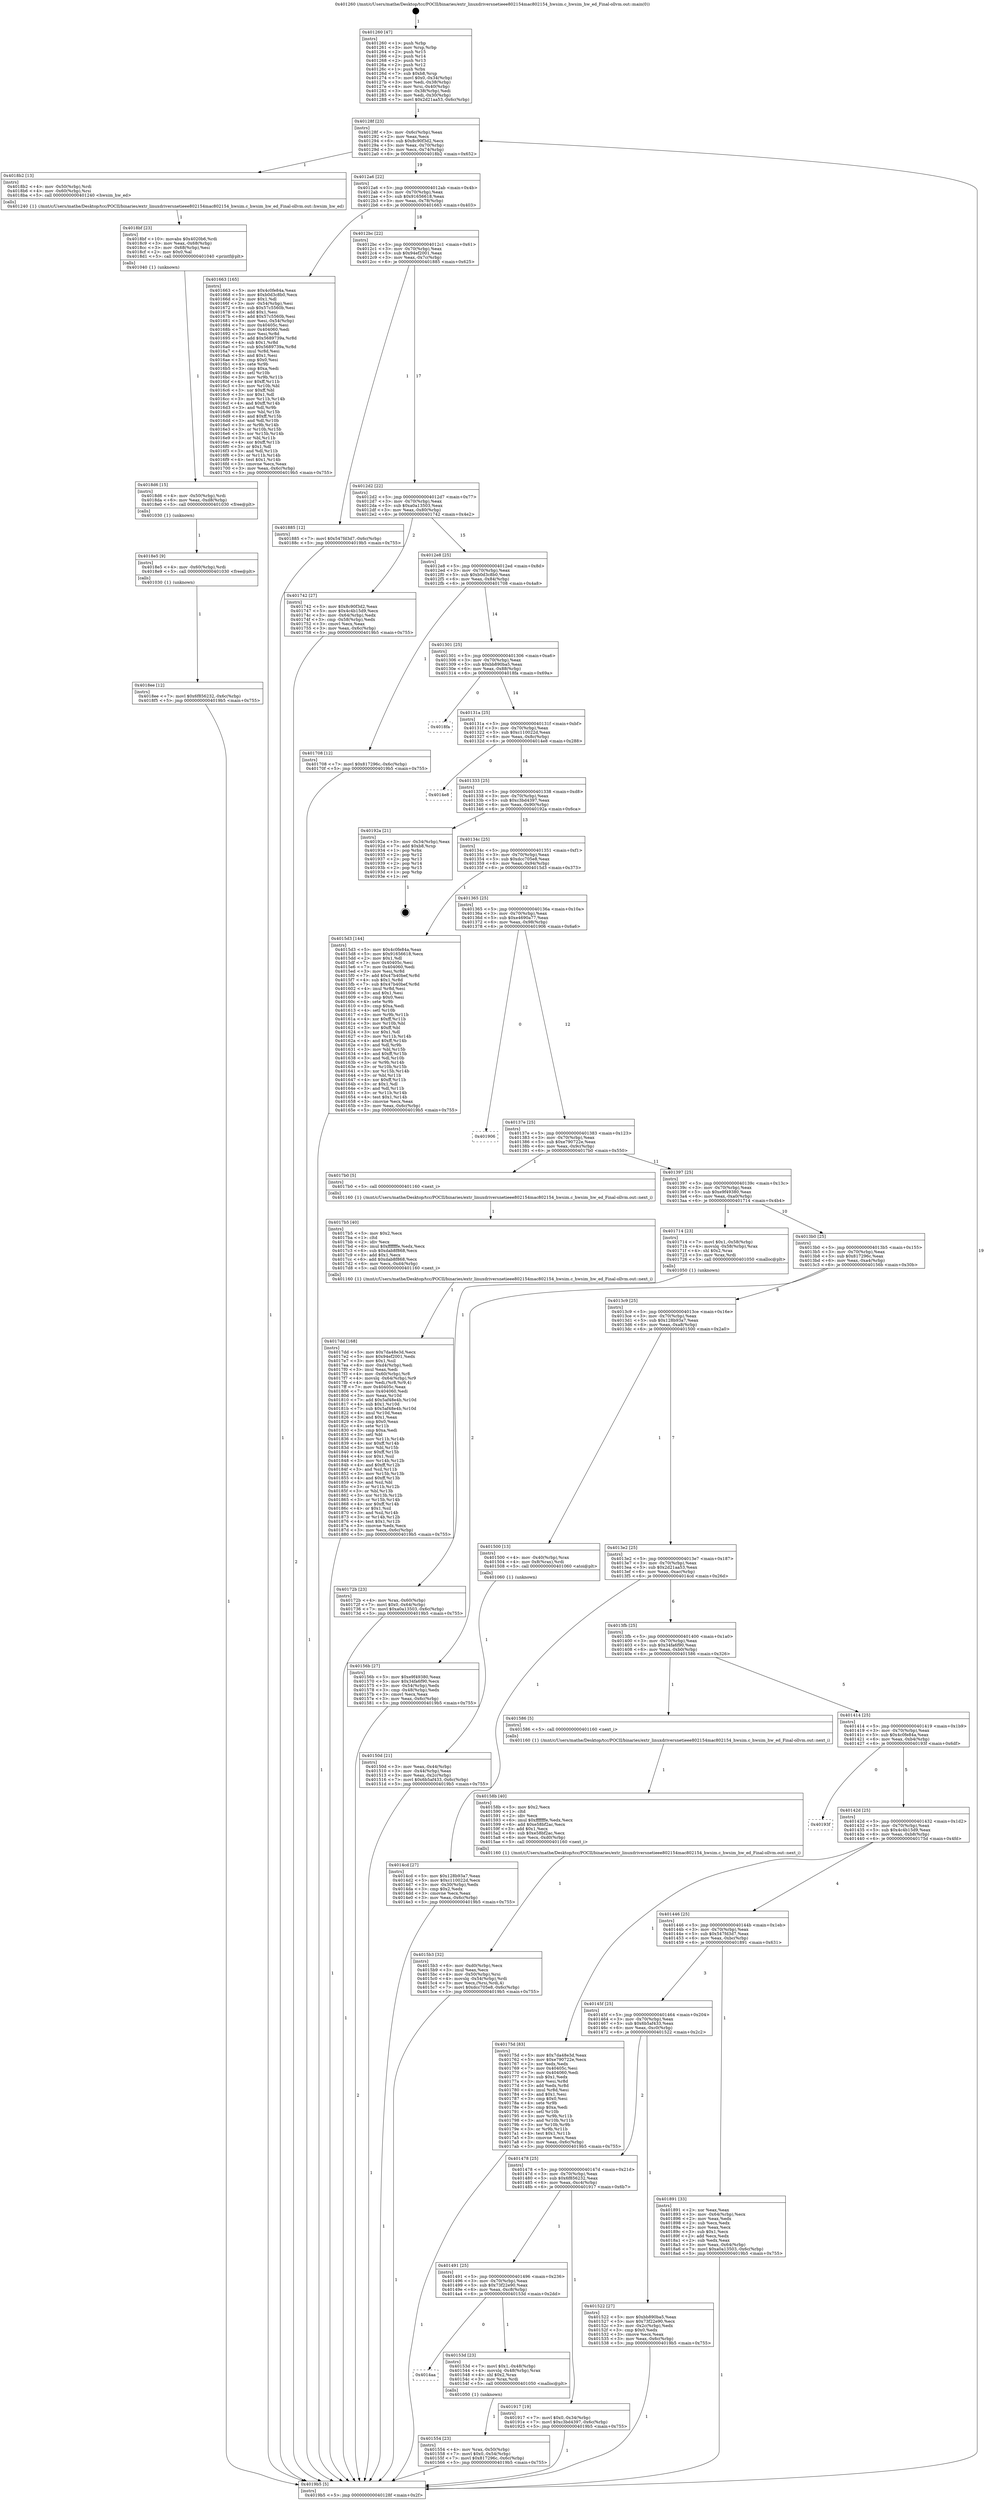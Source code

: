 digraph "0x401260" {
  label = "0x401260 (/mnt/c/Users/mathe/Desktop/tcc/POCII/binaries/extr_linuxdriversnetieee802154mac802154_hwsim.c_hwsim_hw_ed_Final-ollvm.out::main(0))"
  labelloc = "t"
  node[shape=record]

  Entry [label="",width=0.3,height=0.3,shape=circle,fillcolor=black,style=filled]
  "0x40128f" [label="{
     0x40128f [23]\l
     | [instrs]\l
     &nbsp;&nbsp;0x40128f \<+3\>: mov -0x6c(%rbp),%eax\l
     &nbsp;&nbsp;0x401292 \<+2\>: mov %eax,%ecx\l
     &nbsp;&nbsp;0x401294 \<+6\>: sub $0x8c90f3d2,%ecx\l
     &nbsp;&nbsp;0x40129a \<+3\>: mov %eax,-0x70(%rbp)\l
     &nbsp;&nbsp;0x40129d \<+3\>: mov %ecx,-0x74(%rbp)\l
     &nbsp;&nbsp;0x4012a0 \<+6\>: je 00000000004018b2 \<main+0x652\>\l
  }"]
  "0x4018b2" [label="{
     0x4018b2 [13]\l
     | [instrs]\l
     &nbsp;&nbsp;0x4018b2 \<+4\>: mov -0x50(%rbp),%rdi\l
     &nbsp;&nbsp;0x4018b6 \<+4\>: mov -0x60(%rbp),%rsi\l
     &nbsp;&nbsp;0x4018ba \<+5\>: call 0000000000401240 \<hwsim_hw_ed\>\l
     | [calls]\l
     &nbsp;&nbsp;0x401240 \{1\} (/mnt/c/Users/mathe/Desktop/tcc/POCII/binaries/extr_linuxdriversnetieee802154mac802154_hwsim.c_hwsim_hw_ed_Final-ollvm.out::hwsim_hw_ed)\l
  }"]
  "0x4012a6" [label="{
     0x4012a6 [22]\l
     | [instrs]\l
     &nbsp;&nbsp;0x4012a6 \<+5\>: jmp 00000000004012ab \<main+0x4b\>\l
     &nbsp;&nbsp;0x4012ab \<+3\>: mov -0x70(%rbp),%eax\l
     &nbsp;&nbsp;0x4012ae \<+5\>: sub $0x91656618,%eax\l
     &nbsp;&nbsp;0x4012b3 \<+3\>: mov %eax,-0x78(%rbp)\l
     &nbsp;&nbsp;0x4012b6 \<+6\>: je 0000000000401663 \<main+0x403\>\l
  }"]
  Exit [label="",width=0.3,height=0.3,shape=circle,fillcolor=black,style=filled,peripheries=2]
  "0x401663" [label="{
     0x401663 [165]\l
     | [instrs]\l
     &nbsp;&nbsp;0x401663 \<+5\>: mov $0x4c0fe84a,%eax\l
     &nbsp;&nbsp;0x401668 \<+5\>: mov $0xb0d3c8b0,%ecx\l
     &nbsp;&nbsp;0x40166d \<+2\>: mov $0x1,%dl\l
     &nbsp;&nbsp;0x40166f \<+3\>: mov -0x54(%rbp),%esi\l
     &nbsp;&nbsp;0x401672 \<+6\>: sub $0x57c5560b,%esi\l
     &nbsp;&nbsp;0x401678 \<+3\>: add $0x1,%esi\l
     &nbsp;&nbsp;0x40167b \<+6\>: add $0x57c5560b,%esi\l
     &nbsp;&nbsp;0x401681 \<+3\>: mov %esi,-0x54(%rbp)\l
     &nbsp;&nbsp;0x401684 \<+7\>: mov 0x40405c,%esi\l
     &nbsp;&nbsp;0x40168b \<+7\>: mov 0x404060,%edi\l
     &nbsp;&nbsp;0x401692 \<+3\>: mov %esi,%r8d\l
     &nbsp;&nbsp;0x401695 \<+7\>: add $0x5689739a,%r8d\l
     &nbsp;&nbsp;0x40169c \<+4\>: sub $0x1,%r8d\l
     &nbsp;&nbsp;0x4016a0 \<+7\>: sub $0x5689739a,%r8d\l
     &nbsp;&nbsp;0x4016a7 \<+4\>: imul %r8d,%esi\l
     &nbsp;&nbsp;0x4016ab \<+3\>: and $0x1,%esi\l
     &nbsp;&nbsp;0x4016ae \<+3\>: cmp $0x0,%esi\l
     &nbsp;&nbsp;0x4016b1 \<+4\>: sete %r9b\l
     &nbsp;&nbsp;0x4016b5 \<+3\>: cmp $0xa,%edi\l
     &nbsp;&nbsp;0x4016b8 \<+4\>: setl %r10b\l
     &nbsp;&nbsp;0x4016bc \<+3\>: mov %r9b,%r11b\l
     &nbsp;&nbsp;0x4016bf \<+4\>: xor $0xff,%r11b\l
     &nbsp;&nbsp;0x4016c3 \<+3\>: mov %r10b,%bl\l
     &nbsp;&nbsp;0x4016c6 \<+3\>: xor $0xff,%bl\l
     &nbsp;&nbsp;0x4016c9 \<+3\>: xor $0x1,%dl\l
     &nbsp;&nbsp;0x4016cc \<+3\>: mov %r11b,%r14b\l
     &nbsp;&nbsp;0x4016cf \<+4\>: and $0xff,%r14b\l
     &nbsp;&nbsp;0x4016d3 \<+3\>: and %dl,%r9b\l
     &nbsp;&nbsp;0x4016d6 \<+3\>: mov %bl,%r15b\l
     &nbsp;&nbsp;0x4016d9 \<+4\>: and $0xff,%r15b\l
     &nbsp;&nbsp;0x4016dd \<+3\>: and %dl,%r10b\l
     &nbsp;&nbsp;0x4016e0 \<+3\>: or %r9b,%r14b\l
     &nbsp;&nbsp;0x4016e3 \<+3\>: or %r10b,%r15b\l
     &nbsp;&nbsp;0x4016e6 \<+3\>: xor %r15b,%r14b\l
     &nbsp;&nbsp;0x4016e9 \<+3\>: or %bl,%r11b\l
     &nbsp;&nbsp;0x4016ec \<+4\>: xor $0xff,%r11b\l
     &nbsp;&nbsp;0x4016f0 \<+3\>: or $0x1,%dl\l
     &nbsp;&nbsp;0x4016f3 \<+3\>: and %dl,%r11b\l
     &nbsp;&nbsp;0x4016f6 \<+3\>: or %r11b,%r14b\l
     &nbsp;&nbsp;0x4016f9 \<+4\>: test $0x1,%r14b\l
     &nbsp;&nbsp;0x4016fd \<+3\>: cmovne %ecx,%eax\l
     &nbsp;&nbsp;0x401700 \<+3\>: mov %eax,-0x6c(%rbp)\l
     &nbsp;&nbsp;0x401703 \<+5\>: jmp 00000000004019b5 \<main+0x755\>\l
  }"]
  "0x4012bc" [label="{
     0x4012bc [22]\l
     | [instrs]\l
     &nbsp;&nbsp;0x4012bc \<+5\>: jmp 00000000004012c1 \<main+0x61\>\l
     &nbsp;&nbsp;0x4012c1 \<+3\>: mov -0x70(%rbp),%eax\l
     &nbsp;&nbsp;0x4012c4 \<+5\>: sub $0x94ef2001,%eax\l
     &nbsp;&nbsp;0x4012c9 \<+3\>: mov %eax,-0x7c(%rbp)\l
     &nbsp;&nbsp;0x4012cc \<+6\>: je 0000000000401885 \<main+0x625\>\l
  }"]
  "0x4018ee" [label="{
     0x4018ee [12]\l
     | [instrs]\l
     &nbsp;&nbsp;0x4018ee \<+7\>: movl $0x6f856232,-0x6c(%rbp)\l
     &nbsp;&nbsp;0x4018f5 \<+5\>: jmp 00000000004019b5 \<main+0x755\>\l
  }"]
  "0x401885" [label="{
     0x401885 [12]\l
     | [instrs]\l
     &nbsp;&nbsp;0x401885 \<+7\>: movl $0x547fd3d7,-0x6c(%rbp)\l
     &nbsp;&nbsp;0x40188c \<+5\>: jmp 00000000004019b5 \<main+0x755\>\l
  }"]
  "0x4012d2" [label="{
     0x4012d2 [22]\l
     | [instrs]\l
     &nbsp;&nbsp;0x4012d2 \<+5\>: jmp 00000000004012d7 \<main+0x77\>\l
     &nbsp;&nbsp;0x4012d7 \<+3\>: mov -0x70(%rbp),%eax\l
     &nbsp;&nbsp;0x4012da \<+5\>: sub $0xa0a13503,%eax\l
     &nbsp;&nbsp;0x4012df \<+3\>: mov %eax,-0x80(%rbp)\l
     &nbsp;&nbsp;0x4012e2 \<+6\>: je 0000000000401742 \<main+0x4e2\>\l
  }"]
  "0x4018e5" [label="{
     0x4018e5 [9]\l
     | [instrs]\l
     &nbsp;&nbsp;0x4018e5 \<+4\>: mov -0x60(%rbp),%rdi\l
     &nbsp;&nbsp;0x4018e9 \<+5\>: call 0000000000401030 \<free@plt\>\l
     | [calls]\l
     &nbsp;&nbsp;0x401030 \{1\} (unknown)\l
  }"]
  "0x401742" [label="{
     0x401742 [27]\l
     | [instrs]\l
     &nbsp;&nbsp;0x401742 \<+5\>: mov $0x8c90f3d2,%eax\l
     &nbsp;&nbsp;0x401747 \<+5\>: mov $0x4c4b15d9,%ecx\l
     &nbsp;&nbsp;0x40174c \<+3\>: mov -0x64(%rbp),%edx\l
     &nbsp;&nbsp;0x40174f \<+3\>: cmp -0x58(%rbp),%edx\l
     &nbsp;&nbsp;0x401752 \<+3\>: cmovl %ecx,%eax\l
     &nbsp;&nbsp;0x401755 \<+3\>: mov %eax,-0x6c(%rbp)\l
     &nbsp;&nbsp;0x401758 \<+5\>: jmp 00000000004019b5 \<main+0x755\>\l
  }"]
  "0x4012e8" [label="{
     0x4012e8 [25]\l
     | [instrs]\l
     &nbsp;&nbsp;0x4012e8 \<+5\>: jmp 00000000004012ed \<main+0x8d\>\l
     &nbsp;&nbsp;0x4012ed \<+3\>: mov -0x70(%rbp),%eax\l
     &nbsp;&nbsp;0x4012f0 \<+5\>: sub $0xb0d3c8b0,%eax\l
     &nbsp;&nbsp;0x4012f5 \<+6\>: mov %eax,-0x84(%rbp)\l
     &nbsp;&nbsp;0x4012fb \<+6\>: je 0000000000401708 \<main+0x4a8\>\l
  }"]
  "0x4018d6" [label="{
     0x4018d6 [15]\l
     | [instrs]\l
     &nbsp;&nbsp;0x4018d6 \<+4\>: mov -0x50(%rbp),%rdi\l
     &nbsp;&nbsp;0x4018da \<+6\>: mov %eax,-0xd8(%rbp)\l
     &nbsp;&nbsp;0x4018e0 \<+5\>: call 0000000000401030 \<free@plt\>\l
     | [calls]\l
     &nbsp;&nbsp;0x401030 \{1\} (unknown)\l
  }"]
  "0x401708" [label="{
     0x401708 [12]\l
     | [instrs]\l
     &nbsp;&nbsp;0x401708 \<+7\>: movl $0x817296c,-0x6c(%rbp)\l
     &nbsp;&nbsp;0x40170f \<+5\>: jmp 00000000004019b5 \<main+0x755\>\l
  }"]
  "0x401301" [label="{
     0x401301 [25]\l
     | [instrs]\l
     &nbsp;&nbsp;0x401301 \<+5\>: jmp 0000000000401306 \<main+0xa6\>\l
     &nbsp;&nbsp;0x401306 \<+3\>: mov -0x70(%rbp),%eax\l
     &nbsp;&nbsp;0x401309 \<+5\>: sub $0xbb890ba5,%eax\l
     &nbsp;&nbsp;0x40130e \<+6\>: mov %eax,-0x88(%rbp)\l
     &nbsp;&nbsp;0x401314 \<+6\>: je 00000000004018fa \<main+0x69a\>\l
  }"]
  "0x4018bf" [label="{
     0x4018bf [23]\l
     | [instrs]\l
     &nbsp;&nbsp;0x4018bf \<+10\>: movabs $0x4020b6,%rdi\l
     &nbsp;&nbsp;0x4018c9 \<+3\>: mov %eax,-0x68(%rbp)\l
     &nbsp;&nbsp;0x4018cc \<+3\>: mov -0x68(%rbp),%esi\l
     &nbsp;&nbsp;0x4018cf \<+2\>: mov $0x0,%al\l
     &nbsp;&nbsp;0x4018d1 \<+5\>: call 0000000000401040 \<printf@plt\>\l
     | [calls]\l
     &nbsp;&nbsp;0x401040 \{1\} (unknown)\l
  }"]
  "0x4018fa" [label="{
     0x4018fa\l
  }", style=dashed]
  "0x40131a" [label="{
     0x40131a [25]\l
     | [instrs]\l
     &nbsp;&nbsp;0x40131a \<+5\>: jmp 000000000040131f \<main+0xbf\>\l
     &nbsp;&nbsp;0x40131f \<+3\>: mov -0x70(%rbp),%eax\l
     &nbsp;&nbsp;0x401322 \<+5\>: sub $0xc110022d,%eax\l
     &nbsp;&nbsp;0x401327 \<+6\>: mov %eax,-0x8c(%rbp)\l
     &nbsp;&nbsp;0x40132d \<+6\>: je 00000000004014e8 \<main+0x288\>\l
  }"]
  "0x4017dd" [label="{
     0x4017dd [168]\l
     | [instrs]\l
     &nbsp;&nbsp;0x4017dd \<+5\>: mov $0x7da48e3d,%ecx\l
     &nbsp;&nbsp;0x4017e2 \<+5\>: mov $0x94ef2001,%edx\l
     &nbsp;&nbsp;0x4017e7 \<+3\>: mov $0x1,%sil\l
     &nbsp;&nbsp;0x4017ea \<+6\>: mov -0xd4(%rbp),%edi\l
     &nbsp;&nbsp;0x4017f0 \<+3\>: imul %eax,%edi\l
     &nbsp;&nbsp;0x4017f3 \<+4\>: mov -0x60(%rbp),%r8\l
     &nbsp;&nbsp;0x4017f7 \<+4\>: movslq -0x64(%rbp),%r9\l
     &nbsp;&nbsp;0x4017fb \<+4\>: mov %edi,(%r8,%r9,4)\l
     &nbsp;&nbsp;0x4017ff \<+7\>: mov 0x40405c,%eax\l
     &nbsp;&nbsp;0x401806 \<+7\>: mov 0x404060,%edi\l
     &nbsp;&nbsp;0x40180d \<+3\>: mov %eax,%r10d\l
     &nbsp;&nbsp;0x401810 \<+7\>: add $0x5af48e4b,%r10d\l
     &nbsp;&nbsp;0x401817 \<+4\>: sub $0x1,%r10d\l
     &nbsp;&nbsp;0x40181b \<+7\>: sub $0x5af48e4b,%r10d\l
     &nbsp;&nbsp;0x401822 \<+4\>: imul %r10d,%eax\l
     &nbsp;&nbsp;0x401826 \<+3\>: and $0x1,%eax\l
     &nbsp;&nbsp;0x401829 \<+3\>: cmp $0x0,%eax\l
     &nbsp;&nbsp;0x40182c \<+4\>: sete %r11b\l
     &nbsp;&nbsp;0x401830 \<+3\>: cmp $0xa,%edi\l
     &nbsp;&nbsp;0x401833 \<+3\>: setl %bl\l
     &nbsp;&nbsp;0x401836 \<+3\>: mov %r11b,%r14b\l
     &nbsp;&nbsp;0x401839 \<+4\>: xor $0xff,%r14b\l
     &nbsp;&nbsp;0x40183d \<+3\>: mov %bl,%r15b\l
     &nbsp;&nbsp;0x401840 \<+4\>: xor $0xff,%r15b\l
     &nbsp;&nbsp;0x401844 \<+4\>: xor $0x1,%sil\l
     &nbsp;&nbsp;0x401848 \<+3\>: mov %r14b,%r12b\l
     &nbsp;&nbsp;0x40184b \<+4\>: and $0xff,%r12b\l
     &nbsp;&nbsp;0x40184f \<+3\>: and %sil,%r11b\l
     &nbsp;&nbsp;0x401852 \<+3\>: mov %r15b,%r13b\l
     &nbsp;&nbsp;0x401855 \<+4\>: and $0xff,%r13b\l
     &nbsp;&nbsp;0x401859 \<+3\>: and %sil,%bl\l
     &nbsp;&nbsp;0x40185c \<+3\>: or %r11b,%r12b\l
     &nbsp;&nbsp;0x40185f \<+3\>: or %bl,%r13b\l
     &nbsp;&nbsp;0x401862 \<+3\>: xor %r13b,%r12b\l
     &nbsp;&nbsp;0x401865 \<+3\>: or %r15b,%r14b\l
     &nbsp;&nbsp;0x401868 \<+4\>: xor $0xff,%r14b\l
     &nbsp;&nbsp;0x40186c \<+4\>: or $0x1,%sil\l
     &nbsp;&nbsp;0x401870 \<+3\>: and %sil,%r14b\l
     &nbsp;&nbsp;0x401873 \<+3\>: or %r14b,%r12b\l
     &nbsp;&nbsp;0x401876 \<+4\>: test $0x1,%r12b\l
     &nbsp;&nbsp;0x40187a \<+3\>: cmovne %edx,%ecx\l
     &nbsp;&nbsp;0x40187d \<+3\>: mov %ecx,-0x6c(%rbp)\l
     &nbsp;&nbsp;0x401880 \<+5\>: jmp 00000000004019b5 \<main+0x755\>\l
  }"]
  "0x4014e8" [label="{
     0x4014e8\l
  }", style=dashed]
  "0x401333" [label="{
     0x401333 [25]\l
     | [instrs]\l
     &nbsp;&nbsp;0x401333 \<+5\>: jmp 0000000000401338 \<main+0xd8\>\l
     &nbsp;&nbsp;0x401338 \<+3\>: mov -0x70(%rbp),%eax\l
     &nbsp;&nbsp;0x40133b \<+5\>: sub $0xc3bd4397,%eax\l
     &nbsp;&nbsp;0x401340 \<+6\>: mov %eax,-0x90(%rbp)\l
     &nbsp;&nbsp;0x401346 \<+6\>: je 000000000040192a \<main+0x6ca\>\l
  }"]
  "0x4017b5" [label="{
     0x4017b5 [40]\l
     | [instrs]\l
     &nbsp;&nbsp;0x4017b5 \<+5\>: mov $0x2,%ecx\l
     &nbsp;&nbsp;0x4017ba \<+1\>: cltd\l
     &nbsp;&nbsp;0x4017bb \<+2\>: idiv %ecx\l
     &nbsp;&nbsp;0x4017bd \<+6\>: imul $0xfffffffe,%edx,%ecx\l
     &nbsp;&nbsp;0x4017c3 \<+6\>: sub $0xdab8f868,%ecx\l
     &nbsp;&nbsp;0x4017c9 \<+3\>: add $0x1,%ecx\l
     &nbsp;&nbsp;0x4017cc \<+6\>: add $0xdab8f868,%ecx\l
     &nbsp;&nbsp;0x4017d2 \<+6\>: mov %ecx,-0xd4(%rbp)\l
     &nbsp;&nbsp;0x4017d8 \<+5\>: call 0000000000401160 \<next_i\>\l
     | [calls]\l
     &nbsp;&nbsp;0x401160 \{1\} (/mnt/c/Users/mathe/Desktop/tcc/POCII/binaries/extr_linuxdriversnetieee802154mac802154_hwsim.c_hwsim_hw_ed_Final-ollvm.out::next_i)\l
  }"]
  "0x40192a" [label="{
     0x40192a [21]\l
     | [instrs]\l
     &nbsp;&nbsp;0x40192a \<+3\>: mov -0x34(%rbp),%eax\l
     &nbsp;&nbsp;0x40192d \<+7\>: add $0xb8,%rsp\l
     &nbsp;&nbsp;0x401934 \<+1\>: pop %rbx\l
     &nbsp;&nbsp;0x401935 \<+2\>: pop %r12\l
     &nbsp;&nbsp;0x401937 \<+2\>: pop %r13\l
     &nbsp;&nbsp;0x401939 \<+2\>: pop %r14\l
     &nbsp;&nbsp;0x40193b \<+2\>: pop %r15\l
     &nbsp;&nbsp;0x40193d \<+1\>: pop %rbp\l
     &nbsp;&nbsp;0x40193e \<+1\>: ret\l
  }"]
  "0x40134c" [label="{
     0x40134c [25]\l
     | [instrs]\l
     &nbsp;&nbsp;0x40134c \<+5\>: jmp 0000000000401351 \<main+0xf1\>\l
     &nbsp;&nbsp;0x401351 \<+3\>: mov -0x70(%rbp),%eax\l
     &nbsp;&nbsp;0x401354 \<+5\>: sub $0xdcc705e8,%eax\l
     &nbsp;&nbsp;0x401359 \<+6\>: mov %eax,-0x94(%rbp)\l
     &nbsp;&nbsp;0x40135f \<+6\>: je 00000000004015d3 \<main+0x373\>\l
  }"]
  "0x40172b" [label="{
     0x40172b [23]\l
     | [instrs]\l
     &nbsp;&nbsp;0x40172b \<+4\>: mov %rax,-0x60(%rbp)\l
     &nbsp;&nbsp;0x40172f \<+7\>: movl $0x0,-0x64(%rbp)\l
     &nbsp;&nbsp;0x401736 \<+7\>: movl $0xa0a13503,-0x6c(%rbp)\l
     &nbsp;&nbsp;0x40173d \<+5\>: jmp 00000000004019b5 \<main+0x755\>\l
  }"]
  "0x4015d3" [label="{
     0x4015d3 [144]\l
     | [instrs]\l
     &nbsp;&nbsp;0x4015d3 \<+5\>: mov $0x4c0fe84a,%eax\l
     &nbsp;&nbsp;0x4015d8 \<+5\>: mov $0x91656618,%ecx\l
     &nbsp;&nbsp;0x4015dd \<+2\>: mov $0x1,%dl\l
     &nbsp;&nbsp;0x4015df \<+7\>: mov 0x40405c,%esi\l
     &nbsp;&nbsp;0x4015e6 \<+7\>: mov 0x404060,%edi\l
     &nbsp;&nbsp;0x4015ed \<+3\>: mov %esi,%r8d\l
     &nbsp;&nbsp;0x4015f0 \<+7\>: add $0x47b40bef,%r8d\l
     &nbsp;&nbsp;0x4015f7 \<+4\>: sub $0x1,%r8d\l
     &nbsp;&nbsp;0x4015fb \<+7\>: sub $0x47b40bef,%r8d\l
     &nbsp;&nbsp;0x401602 \<+4\>: imul %r8d,%esi\l
     &nbsp;&nbsp;0x401606 \<+3\>: and $0x1,%esi\l
     &nbsp;&nbsp;0x401609 \<+3\>: cmp $0x0,%esi\l
     &nbsp;&nbsp;0x40160c \<+4\>: sete %r9b\l
     &nbsp;&nbsp;0x401610 \<+3\>: cmp $0xa,%edi\l
     &nbsp;&nbsp;0x401613 \<+4\>: setl %r10b\l
     &nbsp;&nbsp;0x401617 \<+3\>: mov %r9b,%r11b\l
     &nbsp;&nbsp;0x40161a \<+4\>: xor $0xff,%r11b\l
     &nbsp;&nbsp;0x40161e \<+3\>: mov %r10b,%bl\l
     &nbsp;&nbsp;0x401621 \<+3\>: xor $0xff,%bl\l
     &nbsp;&nbsp;0x401624 \<+3\>: xor $0x1,%dl\l
     &nbsp;&nbsp;0x401627 \<+3\>: mov %r11b,%r14b\l
     &nbsp;&nbsp;0x40162a \<+4\>: and $0xff,%r14b\l
     &nbsp;&nbsp;0x40162e \<+3\>: and %dl,%r9b\l
     &nbsp;&nbsp;0x401631 \<+3\>: mov %bl,%r15b\l
     &nbsp;&nbsp;0x401634 \<+4\>: and $0xff,%r15b\l
     &nbsp;&nbsp;0x401638 \<+3\>: and %dl,%r10b\l
     &nbsp;&nbsp;0x40163b \<+3\>: or %r9b,%r14b\l
     &nbsp;&nbsp;0x40163e \<+3\>: or %r10b,%r15b\l
     &nbsp;&nbsp;0x401641 \<+3\>: xor %r15b,%r14b\l
     &nbsp;&nbsp;0x401644 \<+3\>: or %bl,%r11b\l
     &nbsp;&nbsp;0x401647 \<+4\>: xor $0xff,%r11b\l
     &nbsp;&nbsp;0x40164b \<+3\>: or $0x1,%dl\l
     &nbsp;&nbsp;0x40164e \<+3\>: and %dl,%r11b\l
     &nbsp;&nbsp;0x401651 \<+3\>: or %r11b,%r14b\l
     &nbsp;&nbsp;0x401654 \<+4\>: test $0x1,%r14b\l
     &nbsp;&nbsp;0x401658 \<+3\>: cmovne %ecx,%eax\l
     &nbsp;&nbsp;0x40165b \<+3\>: mov %eax,-0x6c(%rbp)\l
     &nbsp;&nbsp;0x40165e \<+5\>: jmp 00000000004019b5 \<main+0x755\>\l
  }"]
  "0x401365" [label="{
     0x401365 [25]\l
     | [instrs]\l
     &nbsp;&nbsp;0x401365 \<+5\>: jmp 000000000040136a \<main+0x10a\>\l
     &nbsp;&nbsp;0x40136a \<+3\>: mov -0x70(%rbp),%eax\l
     &nbsp;&nbsp;0x40136d \<+5\>: sub $0xe4690a77,%eax\l
     &nbsp;&nbsp;0x401372 \<+6\>: mov %eax,-0x98(%rbp)\l
     &nbsp;&nbsp;0x401378 \<+6\>: je 0000000000401906 \<main+0x6a6\>\l
  }"]
  "0x4015b3" [label="{
     0x4015b3 [32]\l
     | [instrs]\l
     &nbsp;&nbsp;0x4015b3 \<+6\>: mov -0xd0(%rbp),%ecx\l
     &nbsp;&nbsp;0x4015b9 \<+3\>: imul %eax,%ecx\l
     &nbsp;&nbsp;0x4015bc \<+4\>: mov -0x50(%rbp),%rsi\l
     &nbsp;&nbsp;0x4015c0 \<+4\>: movslq -0x54(%rbp),%rdi\l
     &nbsp;&nbsp;0x4015c4 \<+3\>: mov %ecx,(%rsi,%rdi,4)\l
     &nbsp;&nbsp;0x4015c7 \<+7\>: movl $0xdcc705e8,-0x6c(%rbp)\l
     &nbsp;&nbsp;0x4015ce \<+5\>: jmp 00000000004019b5 \<main+0x755\>\l
  }"]
  "0x401906" [label="{
     0x401906\l
  }", style=dashed]
  "0x40137e" [label="{
     0x40137e [25]\l
     | [instrs]\l
     &nbsp;&nbsp;0x40137e \<+5\>: jmp 0000000000401383 \<main+0x123\>\l
     &nbsp;&nbsp;0x401383 \<+3\>: mov -0x70(%rbp),%eax\l
     &nbsp;&nbsp;0x401386 \<+5\>: sub $0xe790722e,%eax\l
     &nbsp;&nbsp;0x40138b \<+6\>: mov %eax,-0x9c(%rbp)\l
     &nbsp;&nbsp;0x401391 \<+6\>: je 00000000004017b0 \<main+0x550\>\l
  }"]
  "0x40158b" [label="{
     0x40158b [40]\l
     | [instrs]\l
     &nbsp;&nbsp;0x40158b \<+5\>: mov $0x2,%ecx\l
     &nbsp;&nbsp;0x401590 \<+1\>: cltd\l
     &nbsp;&nbsp;0x401591 \<+2\>: idiv %ecx\l
     &nbsp;&nbsp;0x401593 \<+6\>: imul $0xfffffffe,%edx,%ecx\l
     &nbsp;&nbsp;0x401599 \<+6\>: add $0xe58bf2ac,%ecx\l
     &nbsp;&nbsp;0x40159f \<+3\>: add $0x1,%ecx\l
     &nbsp;&nbsp;0x4015a2 \<+6\>: sub $0xe58bf2ac,%ecx\l
     &nbsp;&nbsp;0x4015a8 \<+6\>: mov %ecx,-0xd0(%rbp)\l
     &nbsp;&nbsp;0x4015ae \<+5\>: call 0000000000401160 \<next_i\>\l
     | [calls]\l
     &nbsp;&nbsp;0x401160 \{1\} (/mnt/c/Users/mathe/Desktop/tcc/POCII/binaries/extr_linuxdriversnetieee802154mac802154_hwsim.c_hwsim_hw_ed_Final-ollvm.out::next_i)\l
  }"]
  "0x4017b0" [label="{
     0x4017b0 [5]\l
     | [instrs]\l
     &nbsp;&nbsp;0x4017b0 \<+5\>: call 0000000000401160 \<next_i\>\l
     | [calls]\l
     &nbsp;&nbsp;0x401160 \{1\} (/mnt/c/Users/mathe/Desktop/tcc/POCII/binaries/extr_linuxdriversnetieee802154mac802154_hwsim.c_hwsim_hw_ed_Final-ollvm.out::next_i)\l
  }"]
  "0x401397" [label="{
     0x401397 [25]\l
     | [instrs]\l
     &nbsp;&nbsp;0x401397 \<+5\>: jmp 000000000040139c \<main+0x13c\>\l
     &nbsp;&nbsp;0x40139c \<+3\>: mov -0x70(%rbp),%eax\l
     &nbsp;&nbsp;0x40139f \<+5\>: sub $0xe9f49380,%eax\l
     &nbsp;&nbsp;0x4013a4 \<+6\>: mov %eax,-0xa0(%rbp)\l
     &nbsp;&nbsp;0x4013aa \<+6\>: je 0000000000401714 \<main+0x4b4\>\l
  }"]
  "0x401554" [label="{
     0x401554 [23]\l
     | [instrs]\l
     &nbsp;&nbsp;0x401554 \<+4\>: mov %rax,-0x50(%rbp)\l
     &nbsp;&nbsp;0x401558 \<+7\>: movl $0x0,-0x54(%rbp)\l
     &nbsp;&nbsp;0x40155f \<+7\>: movl $0x817296c,-0x6c(%rbp)\l
     &nbsp;&nbsp;0x401566 \<+5\>: jmp 00000000004019b5 \<main+0x755\>\l
  }"]
  "0x401714" [label="{
     0x401714 [23]\l
     | [instrs]\l
     &nbsp;&nbsp;0x401714 \<+7\>: movl $0x1,-0x58(%rbp)\l
     &nbsp;&nbsp;0x40171b \<+4\>: movslq -0x58(%rbp),%rax\l
     &nbsp;&nbsp;0x40171f \<+4\>: shl $0x2,%rax\l
     &nbsp;&nbsp;0x401723 \<+3\>: mov %rax,%rdi\l
     &nbsp;&nbsp;0x401726 \<+5\>: call 0000000000401050 \<malloc@plt\>\l
     | [calls]\l
     &nbsp;&nbsp;0x401050 \{1\} (unknown)\l
  }"]
  "0x4013b0" [label="{
     0x4013b0 [25]\l
     | [instrs]\l
     &nbsp;&nbsp;0x4013b0 \<+5\>: jmp 00000000004013b5 \<main+0x155\>\l
     &nbsp;&nbsp;0x4013b5 \<+3\>: mov -0x70(%rbp),%eax\l
     &nbsp;&nbsp;0x4013b8 \<+5\>: sub $0x817296c,%eax\l
     &nbsp;&nbsp;0x4013bd \<+6\>: mov %eax,-0xa4(%rbp)\l
     &nbsp;&nbsp;0x4013c3 \<+6\>: je 000000000040156b \<main+0x30b\>\l
  }"]
  "0x4014aa" [label="{
     0x4014aa\l
  }", style=dashed]
  "0x40156b" [label="{
     0x40156b [27]\l
     | [instrs]\l
     &nbsp;&nbsp;0x40156b \<+5\>: mov $0xe9f49380,%eax\l
     &nbsp;&nbsp;0x401570 \<+5\>: mov $0x34fa6f90,%ecx\l
     &nbsp;&nbsp;0x401575 \<+3\>: mov -0x54(%rbp),%edx\l
     &nbsp;&nbsp;0x401578 \<+3\>: cmp -0x48(%rbp),%edx\l
     &nbsp;&nbsp;0x40157b \<+3\>: cmovl %ecx,%eax\l
     &nbsp;&nbsp;0x40157e \<+3\>: mov %eax,-0x6c(%rbp)\l
     &nbsp;&nbsp;0x401581 \<+5\>: jmp 00000000004019b5 \<main+0x755\>\l
  }"]
  "0x4013c9" [label="{
     0x4013c9 [25]\l
     | [instrs]\l
     &nbsp;&nbsp;0x4013c9 \<+5\>: jmp 00000000004013ce \<main+0x16e\>\l
     &nbsp;&nbsp;0x4013ce \<+3\>: mov -0x70(%rbp),%eax\l
     &nbsp;&nbsp;0x4013d1 \<+5\>: sub $0x128b93a7,%eax\l
     &nbsp;&nbsp;0x4013d6 \<+6\>: mov %eax,-0xa8(%rbp)\l
     &nbsp;&nbsp;0x4013dc \<+6\>: je 0000000000401500 \<main+0x2a0\>\l
  }"]
  "0x40153d" [label="{
     0x40153d [23]\l
     | [instrs]\l
     &nbsp;&nbsp;0x40153d \<+7\>: movl $0x1,-0x48(%rbp)\l
     &nbsp;&nbsp;0x401544 \<+4\>: movslq -0x48(%rbp),%rax\l
     &nbsp;&nbsp;0x401548 \<+4\>: shl $0x2,%rax\l
     &nbsp;&nbsp;0x40154c \<+3\>: mov %rax,%rdi\l
     &nbsp;&nbsp;0x40154f \<+5\>: call 0000000000401050 \<malloc@plt\>\l
     | [calls]\l
     &nbsp;&nbsp;0x401050 \{1\} (unknown)\l
  }"]
  "0x401500" [label="{
     0x401500 [13]\l
     | [instrs]\l
     &nbsp;&nbsp;0x401500 \<+4\>: mov -0x40(%rbp),%rax\l
     &nbsp;&nbsp;0x401504 \<+4\>: mov 0x8(%rax),%rdi\l
     &nbsp;&nbsp;0x401508 \<+5\>: call 0000000000401060 \<atoi@plt\>\l
     | [calls]\l
     &nbsp;&nbsp;0x401060 \{1\} (unknown)\l
  }"]
  "0x4013e2" [label="{
     0x4013e2 [25]\l
     | [instrs]\l
     &nbsp;&nbsp;0x4013e2 \<+5\>: jmp 00000000004013e7 \<main+0x187\>\l
     &nbsp;&nbsp;0x4013e7 \<+3\>: mov -0x70(%rbp),%eax\l
     &nbsp;&nbsp;0x4013ea \<+5\>: sub $0x2d21aa53,%eax\l
     &nbsp;&nbsp;0x4013ef \<+6\>: mov %eax,-0xac(%rbp)\l
     &nbsp;&nbsp;0x4013f5 \<+6\>: je 00000000004014cd \<main+0x26d\>\l
  }"]
  "0x401491" [label="{
     0x401491 [25]\l
     | [instrs]\l
     &nbsp;&nbsp;0x401491 \<+5\>: jmp 0000000000401496 \<main+0x236\>\l
     &nbsp;&nbsp;0x401496 \<+3\>: mov -0x70(%rbp),%eax\l
     &nbsp;&nbsp;0x401499 \<+5\>: sub $0x73f22e90,%eax\l
     &nbsp;&nbsp;0x40149e \<+6\>: mov %eax,-0xc8(%rbp)\l
     &nbsp;&nbsp;0x4014a4 \<+6\>: je 000000000040153d \<main+0x2dd\>\l
  }"]
  "0x4014cd" [label="{
     0x4014cd [27]\l
     | [instrs]\l
     &nbsp;&nbsp;0x4014cd \<+5\>: mov $0x128b93a7,%eax\l
     &nbsp;&nbsp;0x4014d2 \<+5\>: mov $0xc110022d,%ecx\l
     &nbsp;&nbsp;0x4014d7 \<+3\>: mov -0x30(%rbp),%edx\l
     &nbsp;&nbsp;0x4014da \<+3\>: cmp $0x2,%edx\l
     &nbsp;&nbsp;0x4014dd \<+3\>: cmovne %ecx,%eax\l
     &nbsp;&nbsp;0x4014e0 \<+3\>: mov %eax,-0x6c(%rbp)\l
     &nbsp;&nbsp;0x4014e3 \<+5\>: jmp 00000000004019b5 \<main+0x755\>\l
  }"]
  "0x4013fb" [label="{
     0x4013fb [25]\l
     | [instrs]\l
     &nbsp;&nbsp;0x4013fb \<+5\>: jmp 0000000000401400 \<main+0x1a0\>\l
     &nbsp;&nbsp;0x401400 \<+3\>: mov -0x70(%rbp),%eax\l
     &nbsp;&nbsp;0x401403 \<+5\>: sub $0x34fa6f90,%eax\l
     &nbsp;&nbsp;0x401408 \<+6\>: mov %eax,-0xb0(%rbp)\l
     &nbsp;&nbsp;0x40140e \<+6\>: je 0000000000401586 \<main+0x326\>\l
  }"]
  "0x4019b5" [label="{
     0x4019b5 [5]\l
     | [instrs]\l
     &nbsp;&nbsp;0x4019b5 \<+5\>: jmp 000000000040128f \<main+0x2f\>\l
  }"]
  "0x401260" [label="{
     0x401260 [47]\l
     | [instrs]\l
     &nbsp;&nbsp;0x401260 \<+1\>: push %rbp\l
     &nbsp;&nbsp;0x401261 \<+3\>: mov %rsp,%rbp\l
     &nbsp;&nbsp;0x401264 \<+2\>: push %r15\l
     &nbsp;&nbsp;0x401266 \<+2\>: push %r14\l
     &nbsp;&nbsp;0x401268 \<+2\>: push %r13\l
     &nbsp;&nbsp;0x40126a \<+2\>: push %r12\l
     &nbsp;&nbsp;0x40126c \<+1\>: push %rbx\l
     &nbsp;&nbsp;0x40126d \<+7\>: sub $0xb8,%rsp\l
     &nbsp;&nbsp;0x401274 \<+7\>: movl $0x0,-0x34(%rbp)\l
     &nbsp;&nbsp;0x40127b \<+3\>: mov %edi,-0x38(%rbp)\l
     &nbsp;&nbsp;0x40127e \<+4\>: mov %rsi,-0x40(%rbp)\l
     &nbsp;&nbsp;0x401282 \<+3\>: mov -0x38(%rbp),%edi\l
     &nbsp;&nbsp;0x401285 \<+3\>: mov %edi,-0x30(%rbp)\l
     &nbsp;&nbsp;0x401288 \<+7\>: movl $0x2d21aa53,-0x6c(%rbp)\l
  }"]
  "0x40150d" [label="{
     0x40150d [21]\l
     | [instrs]\l
     &nbsp;&nbsp;0x40150d \<+3\>: mov %eax,-0x44(%rbp)\l
     &nbsp;&nbsp;0x401510 \<+3\>: mov -0x44(%rbp),%eax\l
     &nbsp;&nbsp;0x401513 \<+3\>: mov %eax,-0x2c(%rbp)\l
     &nbsp;&nbsp;0x401516 \<+7\>: movl $0x6b5af433,-0x6c(%rbp)\l
     &nbsp;&nbsp;0x40151d \<+5\>: jmp 00000000004019b5 \<main+0x755\>\l
  }"]
  "0x401917" [label="{
     0x401917 [19]\l
     | [instrs]\l
     &nbsp;&nbsp;0x401917 \<+7\>: movl $0x0,-0x34(%rbp)\l
     &nbsp;&nbsp;0x40191e \<+7\>: movl $0xc3bd4397,-0x6c(%rbp)\l
     &nbsp;&nbsp;0x401925 \<+5\>: jmp 00000000004019b5 \<main+0x755\>\l
  }"]
  "0x401586" [label="{
     0x401586 [5]\l
     | [instrs]\l
     &nbsp;&nbsp;0x401586 \<+5\>: call 0000000000401160 \<next_i\>\l
     | [calls]\l
     &nbsp;&nbsp;0x401160 \{1\} (/mnt/c/Users/mathe/Desktop/tcc/POCII/binaries/extr_linuxdriversnetieee802154mac802154_hwsim.c_hwsim_hw_ed_Final-ollvm.out::next_i)\l
  }"]
  "0x401414" [label="{
     0x401414 [25]\l
     | [instrs]\l
     &nbsp;&nbsp;0x401414 \<+5\>: jmp 0000000000401419 \<main+0x1b9\>\l
     &nbsp;&nbsp;0x401419 \<+3\>: mov -0x70(%rbp),%eax\l
     &nbsp;&nbsp;0x40141c \<+5\>: sub $0x4c0fe84a,%eax\l
     &nbsp;&nbsp;0x401421 \<+6\>: mov %eax,-0xb4(%rbp)\l
     &nbsp;&nbsp;0x401427 \<+6\>: je 000000000040193f \<main+0x6df\>\l
  }"]
  "0x401478" [label="{
     0x401478 [25]\l
     | [instrs]\l
     &nbsp;&nbsp;0x401478 \<+5\>: jmp 000000000040147d \<main+0x21d\>\l
     &nbsp;&nbsp;0x40147d \<+3\>: mov -0x70(%rbp),%eax\l
     &nbsp;&nbsp;0x401480 \<+5\>: sub $0x6f856232,%eax\l
     &nbsp;&nbsp;0x401485 \<+6\>: mov %eax,-0xc4(%rbp)\l
     &nbsp;&nbsp;0x40148b \<+6\>: je 0000000000401917 \<main+0x6b7\>\l
  }"]
  "0x40193f" [label="{
     0x40193f\l
  }", style=dashed]
  "0x40142d" [label="{
     0x40142d [25]\l
     | [instrs]\l
     &nbsp;&nbsp;0x40142d \<+5\>: jmp 0000000000401432 \<main+0x1d2\>\l
     &nbsp;&nbsp;0x401432 \<+3\>: mov -0x70(%rbp),%eax\l
     &nbsp;&nbsp;0x401435 \<+5\>: sub $0x4c4b15d9,%eax\l
     &nbsp;&nbsp;0x40143a \<+6\>: mov %eax,-0xb8(%rbp)\l
     &nbsp;&nbsp;0x401440 \<+6\>: je 000000000040175d \<main+0x4fd\>\l
  }"]
  "0x401522" [label="{
     0x401522 [27]\l
     | [instrs]\l
     &nbsp;&nbsp;0x401522 \<+5\>: mov $0xbb890ba5,%eax\l
     &nbsp;&nbsp;0x401527 \<+5\>: mov $0x73f22e90,%ecx\l
     &nbsp;&nbsp;0x40152c \<+3\>: mov -0x2c(%rbp),%edx\l
     &nbsp;&nbsp;0x40152f \<+3\>: cmp $0x0,%edx\l
     &nbsp;&nbsp;0x401532 \<+3\>: cmove %ecx,%eax\l
     &nbsp;&nbsp;0x401535 \<+3\>: mov %eax,-0x6c(%rbp)\l
     &nbsp;&nbsp;0x401538 \<+5\>: jmp 00000000004019b5 \<main+0x755\>\l
  }"]
  "0x40175d" [label="{
     0x40175d [83]\l
     | [instrs]\l
     &nbsp;&nbsp;0x40175d \<+5\>: mov $0x7da48e3d,%eax\l
     &nbsp;&nbsp;0x401762 \<+5\>: mov $0xe790722e,%ecx\l
     &nbsp;&nbsp;0x401767 \<+2\>: xor %edx,%edx\l
     &nbsp;&nbsp;0x401769 \<+7\>: mov 0x40405c,%esi\l
     &nbsp;&nbsp;0x401770 \<+7\>: mov 0x404060,%edi\l
     &nbsp;&nbsp;0x401777 \<+3\>: sub $0x1,%edx\l
     &nbsp;&nbsp;0x40177a \<+3\>: mov %esi,%r8d\l
     &nbsp;&nbsp;0x40177d \<+3\>: add %edx,%r8d\l
     &nbsp;&nbsp;0x401780 \<+4\>: imul %r8d,%esi\l
     &nbsp;&nbsp;0x401784 \<+3\>: and $0x1,%esi\l
     &nbsp;&nbsp;0x401787 \<+3\>: cmp $0x0,%esi\l
     &nbsp;&nbsp;0x40178a \<+4\>: sete %r9b\l
     &nbsp;&nbsp;0x40178e \<+3\>: cmp $0xa,%edi\l
     &nbsp;&nbsp;0x401791 \<+4\>: setl %r10b\l
     &nbsp;&nbsp;0x401795 \<+3\>: mov %r9b,%r11b\l
     &nbsp;&nbsp;0x401798 \<+3\>: and %r10b,%r11b\l
     &nbsp;&nbsp;0x40179b \<+3\>: xor %r10b,%r9b\l
     &nbsp;&nbsp;0x40179e \<+3\>: or %r9b,%r11b\l
     &nbsp;&nbsp;0x4017a1 \<+4\>: test $0x1,%r11b\l
     &nbsp;&nbsp;0x4017a5 \<+3\>: cmovne %ecx,%eax\l
     &nbsp;&nbsp;0x4017a8 \<+3\>: mov %eax,-0x6c(%rbp)\l
     &nbsp;&nbsp;0x4017ab \<+5\>: jmp 00000000004019b5 \<main+0x755\>\l
  }"]
  "0x401446" [label="{
     0x401446 [25]\l
     | [instrs]\l
     &nbsp;&nbsp;0x401446 \<+5\>: jmp 000000000040144b \<main+0x1eb\>\l
     &nbsp;&nbsp;0x40144b \<+3\>: mov -0x70(%rbp),%eax\l
     &nbsp;&nbsp;0x40144e \<+5\>: sub $0x547fd3d7,%eax\l
     &nbsp;&nbsp;0x401453 \<+6\>: mov %eax,-0xbc(%rbp)\l
     &nbsp;&nbsp;0x401459 \<+6\>: je 0000000000401891 \<main+0x631\>\l
  }"]
  "0x40145f" [label="{
     0x40145f [25]\l
     | [instrs]\l
     &nbsp;&nbsp;0x40145f \<+5\>: jmp 0000000000401464 \<main+0x204\>\l
     &nbsp;&nbsp;0x401464 \<+3\>: mov -0x70(%rbp),%eax\l
     &nbsp;&nbsp;0x401467 \<+5\>: sub $0x6b5af433,%eax\l
     &nbsp;&nbsp;0x40146c \<+6\>: mov %eax,-0xc0(%rbp)\l
     &nbsp;&nbsp;0x401472 \<+6\>: je 0000000000401522 \<main+0x2c2\>\l
  }"]
  "0x401891" [label="{
     0x401891 [33]\l
     | [instrs]\l
     &nbsp;&nbsp;0x401891 \<+2\>: xor %eax,%eax\l
     &nbsp;&nbsp;0x401893 \<+3\>: mov -0x64(%rbp),%ecx\l
     &nbsp;&nbsp;0x401896 \<+2\>: mov %eax,%edx\l
     &nbsp;&nbsp;0x401898 \<+2\>: sub %ecx,%edx\l
     &nbsp;&nbsp;0x40189a \<+2\>: mov %eax,%ecx\l
     &nbsp;&nbsp;0x40189c \<+3\>: sub $0x1,%ecx\l
     &nbsp;&nbsp;0x40189f \<+2\>: add %ecx,%edx\l
     &nbsp;&nbsp;0x4018a1 \<+2\>: sub %edx,%eax\l
     &nbsp;&nbsp;0x4018a3 \<+3\>: mov %eax,-0x64(%rbp)\l
     &nbsp;&nbsp;0x4018a6 \<+7\>: movl $0xa0a13503,-0x6c(%rbp)\l
     &nbsp;&nbsp;0x4018ad \<+5\>: jmp 00000000004019b5 \<main+0x755\>\l
  }"]
  Entry -> "0x401260" [label=" 1"]
  "0x40128f" -> "0x4018b2" [label=" 1"]
  "0x40128f" -> "0x4012a6" [label=" 19"]
  "0x40192a" -> Exit [label=" 1"]
  "0x4012a6" -> "0x401663" [label=" 1"]
  "0x4012a6" -> "0x4012bc" [label=" 18"]
  "0x401917" -> "0x4019b5" [label=" 1"]
  "0x4012bc" -> "0x401885" [label=" 1"]
  "0x4012bc" -> "0x4012d2" [label=" 17"]
  "0x4018ee" -> "0x4019b5" [label=" 1"]
  "0x4012d2" -> "0x401742" [label=" 2"]
  "0x4012d2" -> "0x4012e8" [label=" 15"]
  "0x4018e5" -> "0x4018ee" [label=" 1"]
  "0x4012e8" -> "0x401708" [label=" 1"]
  "0x4012e8" -> "0x401301" [label=" 14"]
  "0x4018d6" -> "0x4018e5" [label=" 1"]
  "0x401301" -> "0x4018fa" [label=" 0"]
  "0x401301" -> "0x40131a" [label=" 14"]
  "0x4018bf" -> "0x4018d6" [label=" 1"]
  "0x40131a" -> "0x4014e8" [label=" 0"]
  "0x40131a" -> "0x401333" [label=" 14"]
  "0x4018b2" -> "0x4018bf" [label=" 1"]
  "0x401333" -> "0x40192a" [label=" 1"]
  "0x401333" -> "0x40134c" [label=" 13"]
  "0x401891" -> "0x4019b5" [label=" 1"]
  "0x40134c" -> "0x4015d3" [label=" 1"]
  "0x40134c" -> "0x401365" [label=" 12"]
  "0x401885" -> "0x4019b5" [label=" 1"]
  "0x401365" -> "0x401906" [label=" 0"]
  "0x401365" -> "0x40137e" [label=" 12"]
  "0x4017dd" -> "0x4019b5" [label=" 1"]
  "0x40137e" -> "0x4017b0" [label=" 1"]
  "0x40137e" -> "0x401397" [label=" 11"]
  "0x4017b5" -> "0x4017dd" [label=" 1"]
  "0x401397" -> "0x401714" [label=" 1"]
  "0x401397" -> "0x4013b0" [label=" 10"]
  "0x4017b0" -> "0x4017b5" [label=" 1"]
  "0x4013b0" -> "0x40156b" [label=" 2"]
  "0x4013b0" -> "0x4013c9" [label=" 8"]
  "0x40175d" -> "0x4019b5" [label=" 1"]
  "0x4013c9" -> "0x401500" [label=" 1"]
  "0x4013c9" -> "0x4013e2" [label=" 7"]
  "0x401742" -> "0x4019b5" [label=" 2"]
  "0x4013e2" -> "0x4014cd" [label=" 1"]
  "0x4013e2" -> "0x4013fb" [label=" 6"]
  "0x4014cd" -> "0x4019b5" [label=" 1"]
  "0x401260" -> "0x40128f" [label=" 1"]
  "0x4019b5" -> "0x40128f" [label=" 19"]
  "0x401500" -> "0x40150d" [label=" 1"]
  "0x40150d" -> "0x4019b5" [label=" 1"]
  "0x401714" -> "0x40172b" [label=" 1"]
  "0x4013fb" -> "0x401586" [label=" 1"]
  "0x4013fb" -> "0x401414" [label=" 5"]
  "0x401708" -> "0x4019b5" [label=" 1"]
  "0x401414" -> "0x40193f" [label=" 0"]
  "0x401414" -> "0x40142d" [label=" 5"]
  "0x4015d3" -> "0x4019b5" [label=" 1"]
  "0x40142d" -> "0x40175d" [label=" 1"]
  "0x40142d" -> "0x401446" [label=" 4"]
  "0x4015b3" -> "0x4019b5" [label=" 1"]
  "0x401446" -> "0x401891" [label=" 1"]
  "0x401446" -> "0x40145f" [label=" 3"]
  "0x40158b" -> "0x4015b3" [label=" 1"]
  "0x40145f" -> "0x401522" [label=" 1"]
  "0x40145f" -> "0x401478" [label=" 2"]
  "0x401522" -> "0x4019b5" [label=" 1"]
  "0x401663" -> "0x4019b5" [label=" 1"]
  "0x401478" -> "0x401917" [label=" 1"]
  "0x401478" -> "0x401491" [label=" 1"]
  "0x40172b" -> "0x4019b5" [label=" 1"]
  "0x401491" -> "0x40153d" [label=" 1"]
  "0x401491" -> "0x4014aa" [label=" 0"]
  "0x40153d" -> "0x401554" [label=" 1"]
  "0x401554" -> "0x4019b5" [label=" 1"]
  "0x40156b" -> "0x4019b5" [label=" 2"]
  "0x401586" -> "0x40158b" [label=" 1"]
}
